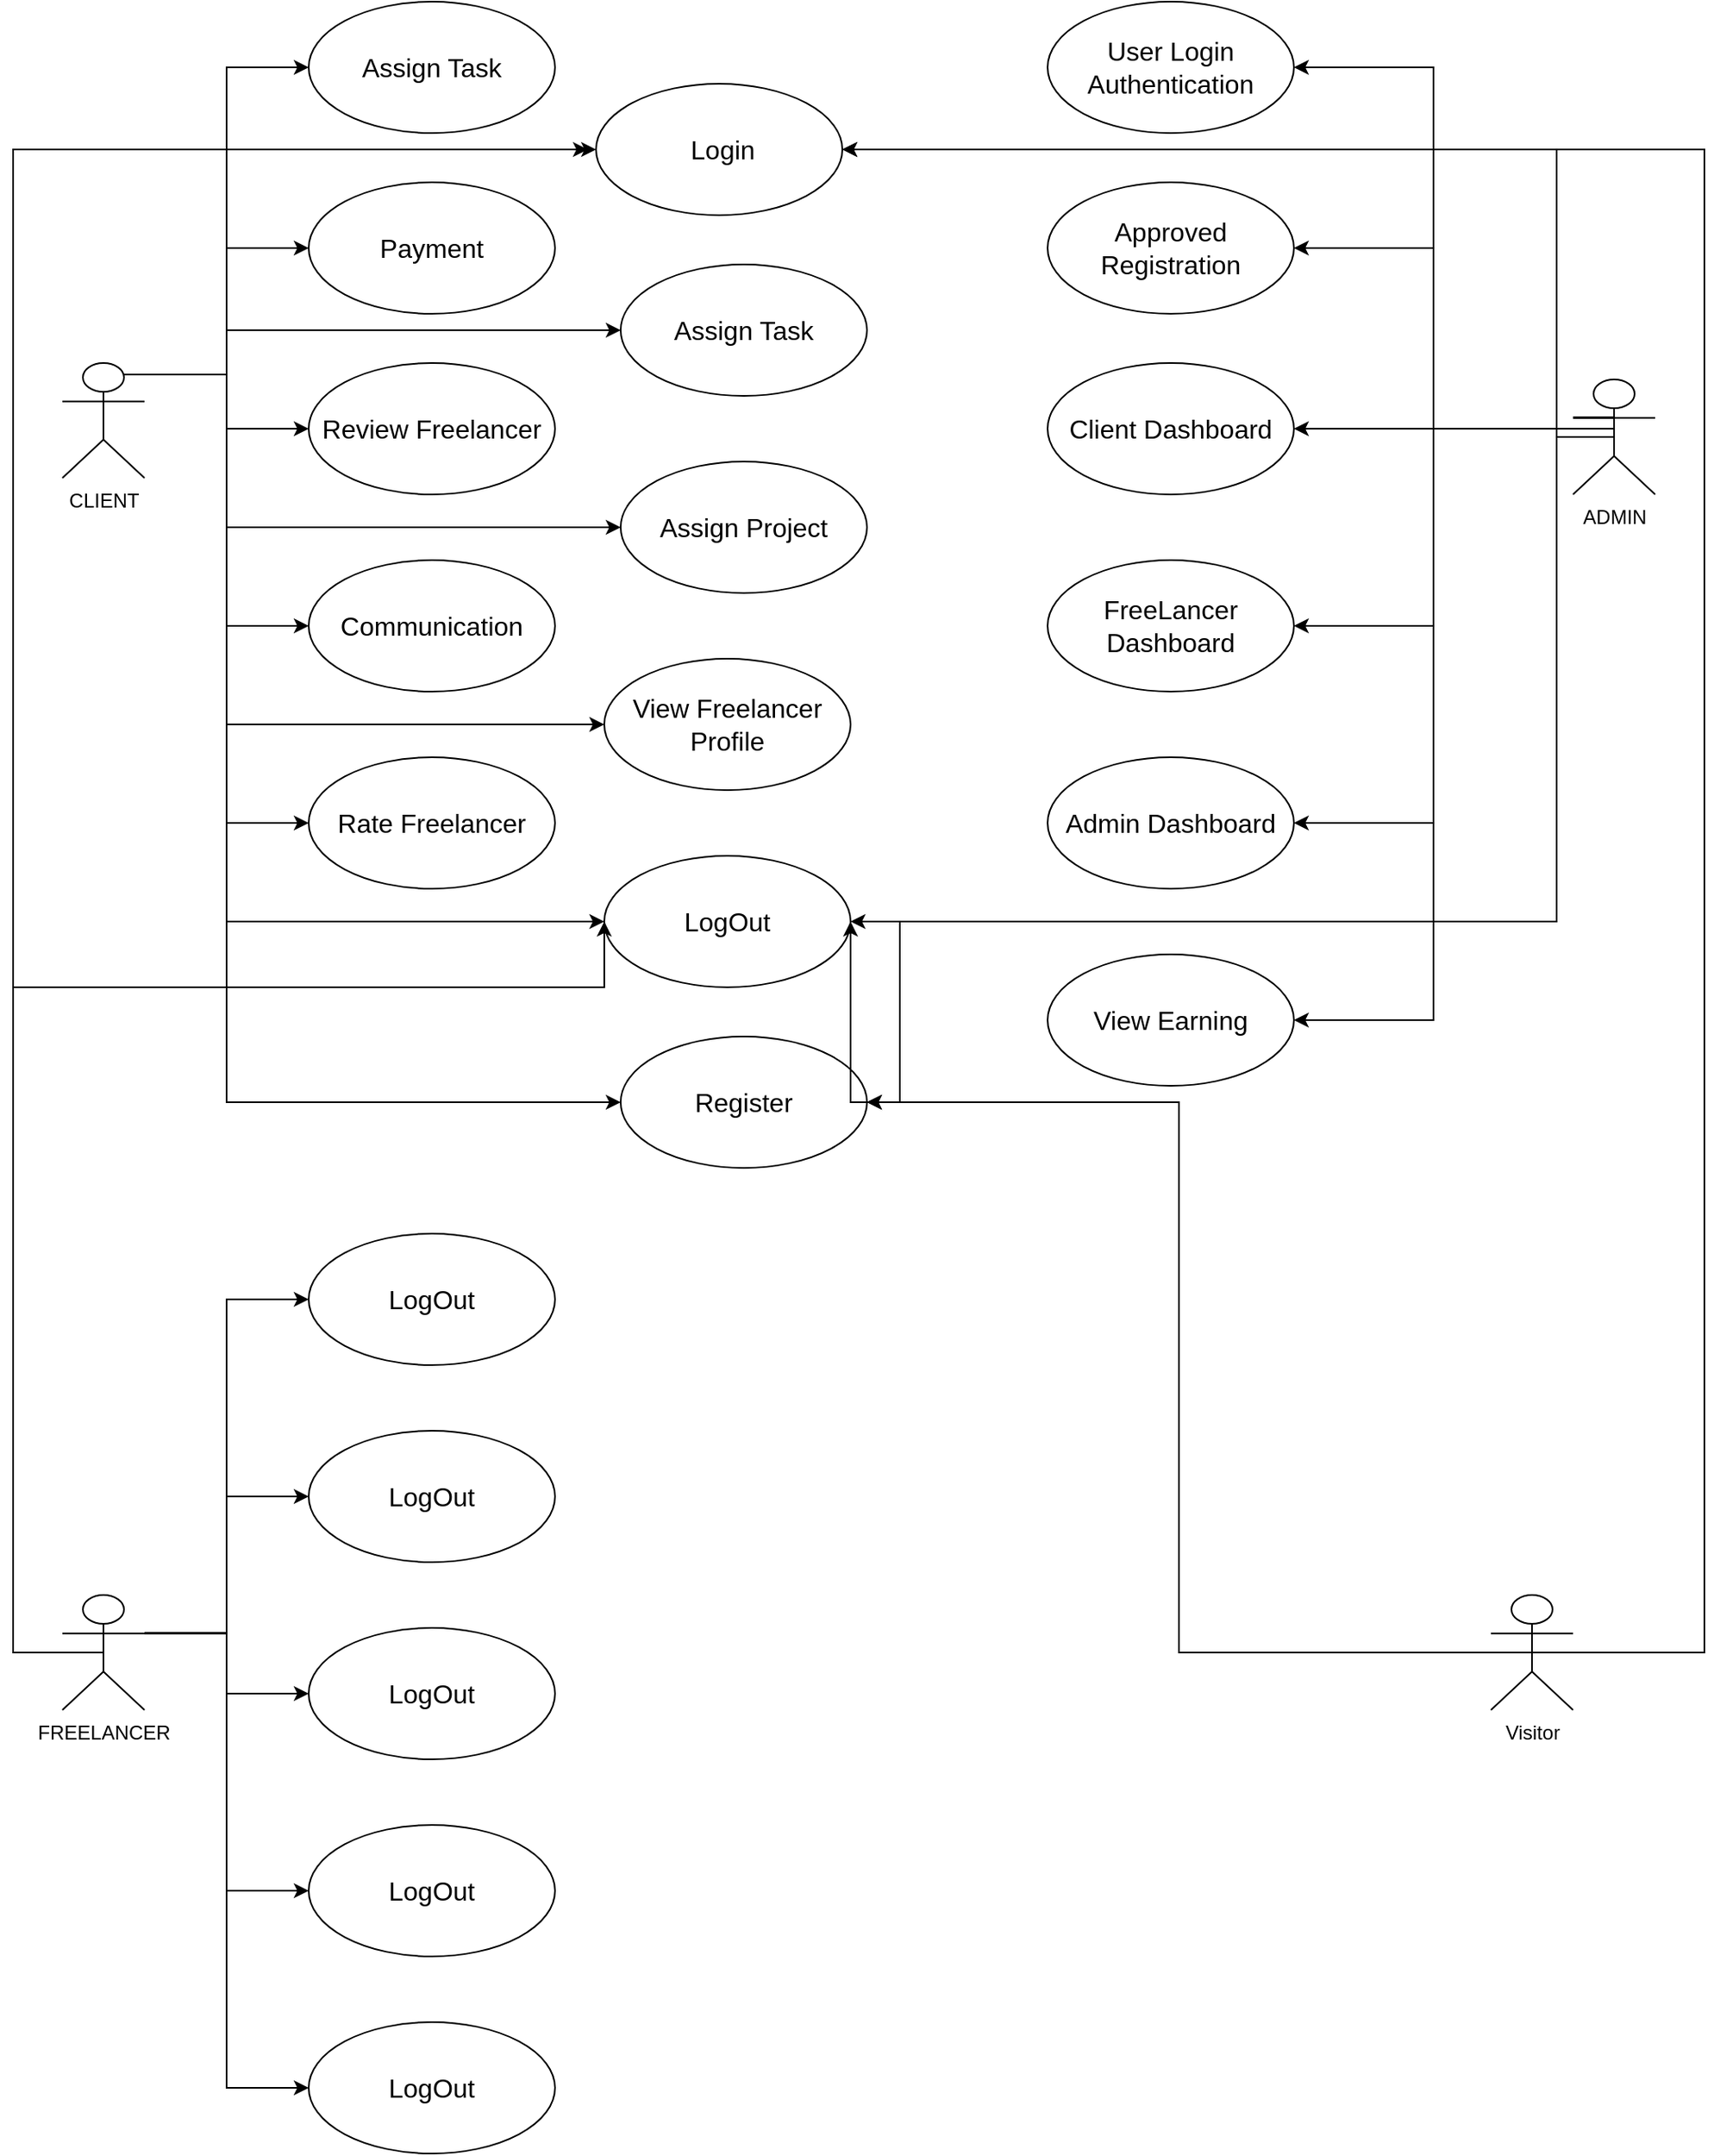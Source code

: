 <mxfile version="22.1.5" type="device">
  <diagram name="Page-1" id="irZQBJdY_SLZTEjegize">
    <mxGraphModel dx="677" dy="1516" grid="1" gridSize="10" guides="1" tooltips="1" connect="1" arrows="1" fold="1" page="1" pageScale="1" pageWidth="850" pageHeight="1100" math="0" shadow="0">
      <root>
        <mxCell id="0" />
        <mxCell id="1" parent="0" />
        <mxCell id="iQG19KCkYfJU7SetR6nb-1" value="Assign Task" style="ellipse;whiteSpace=wrap;html=1;fontSize=16;" vertex="1" parent="1">
          <mxGeometry x="250" y="-1100" width="150" height="80" as="geometry" />
        </mxCell>
        <mxCell id="iQG19KCkYfJU7SetR6nb-2" value="Payment" style="ellipse;whiteSpace=wrap;html=1;fontSize=16;" vertex="1" parent="1">
          <mxGeometry x="250" y="-990" width="150" height="80" as="geometry" />
        </mxCell>
        <mxCell id="iQG19KCkYfJU7SetR6nb-3" value="Review Freelancer" style="ellipse;whiteSpace=wrap;html=1;fontSize=16;" vertex="1" parent="1">
          <mxGeometry x="250" y="-880" width="150" height="80" as="geometry" />
        </mxCell>
        <mxCell id="iQG19KCkYfJU7SetR6nb-4" value="Communication" style="ellipse;whiteSpace=wrap;html=1;fontSize=16;" vertex="1" parent="1">
          <mxGeometry x="250" y="-760" width="150" height="80" as="geometry" />
        </mxCell>
        <mxCell id="iQG19KCkYfJU7SetR6nb-5" value="Rate Freelancer" style="ellipse;whiteSpace=wrap;html=1;fontSize=16;" vertex="1" parent="1">
          <mxGeometry x="250" y="-640" width="150" height="80" as="geometry" />
        </mxCell>
        <mxCell id="iQG19KCkYfJU7SetR6nb-25" style="edgeStyle=orthogonalEdgeStyle;rounded=0;orthogonalLoop=1;jettySize=auto;html=1;exitX=0.25;exitY=0.1;exitDx=0;exitDy=0;exitPerimeter=0;entryX=0;entryY=0.5;entryDx=0;entryDy=0;" edge="1" parent="1" source="iQG19KCkYfJU7SetR6nb-16" target="iQG19KCkYfJU7SetR6nb-1">
          <mxGeometry relative="1" as="geometry" />
        </mxCell>
        <mxCell id="iQG19KCkYfJU7SetR6nb-28" style="edgeStyle=orthogonalEdgeStyle;rounded=0;orthogonalLoop=1;jettySize=auto;html=1;exitX=0.75;exitY=0.1;exitDx=0;exitDy=0;exitPerimeter=0;entryX=0;entryY=0.5;entryDx=0;entryDy=0;" edge="1" parent="1" source="iQG19KCkYfJU7SetR6nb-16" target="iQG19KCkYfJU7SetR6nb-2">
          <mxGeometry relative="1" as="geometry" />
        </mxCell>
        <mxCell id="iQG19KCkYfJU7SetR6nb-29" style="edgeStyle=orthogonalEdgeStyle;rounded=0;orthogonalLoop=1;jettySize=auto;html=1;exitX=0.75;exitY=0.1;exitDx=0;exitDy=0;exitPerimeter=0;" edge="1" parent="1" source="iQG19KCkYfJU7SetR6nb-16" target="iQG19KCkYfJU7SetR6nb-3">
          <mxGeometry relative="1" as="geometry" />
        </mxCell>
        <mxCell id="iQG19KCkYfJU7SetR6nb-30" style="edgeStyle=orthogonalEdgeStyle;rounded=0;orthogonalLoop=1;jettySize=auto;html=1;exitX=0.75;exitY=0.1;exitDx=0;exitDy=0;exitPerimeter=0;entryX=0;entryY=0.5;entryDx=0;entryDy=0;" edge="1" parent="1" source="iQG19KCkYfJU7SetR6nb-16" target="iQG19KCkYfJU7SetR6nb-4">
          <mxGeometry relative="1" as="geometry" />
        </mxCell>
        <mxCell id="iQG19KCkYfJU7SetR6nb-31" style="edgeStyle=orthogonalEdgeStyle;rounded=0;orthogonalLoop=1;jettySize=auto;html=1;exitX=0.75;exitY=0.1;exitDx=0;exitDy=0;exitPerimeter=0;entryX=0;entryY=0.5;entryDx=0;entryDy=0;" edge="1" parent="1" source="iQG19KCkYfJU7SetR6nb-16" target="iQG19KCkYfJU7SetR6nb-5">
          <mxGeometry relative="1" as="geometry" />
        </mxCell>
        <mxCell id="iQG19KCkYfJU7SetR6nb-32" style="edgeStyle=orthogonalEdgeStyle;rounded=0;orthogonalLoop=1;jettySize=auto;html=1;exitX=0.75;exitY=0.1;exitDx=0;exitDy=0;exitPerimeter=0;entryX=0;entryY=0.5;entryDx=0;entryDy=0;" edge="1" parent="1" source="iQG19KCkYfJU7SetR6nb-16" target="iQG19KCkYfJU7SetR6nb-17">
          <mxGeometry relative="1" as="geometry">
            <Array as="points">
              <mxPoint x="200" y="-873" />
              <mxPoint x="200" y="-1010" />
            </Array>
          </mxGeometry>
        </mxCell>
        <mxCell id="iQG19KCkYfJU7SetR6nb-33" style="edgeStyle=orthogonalEdgeStyle;rounded=0;orthogonalLoop=1;jettySize=auto;html=1;exitX=0.75;exitY=0.1;exitDx=0;exitDy=0;exitPerimeter=0;" edge="1" parent="1" source="iQG19KCkYfJU7SetR6nb-16" target="iQG19KCkYfJU7SetR6nb-18">
          <mxGeometry relative="1" as="geometry">
            <Array as="points">
              <mxPoint x="200" y="-873" />
              <mxPoint x="200" y="-900" />
            </Array>
          </mxGeometry>
        </mxCell>
        <mxCell id="iQG19KCkYfJU7SetR6nb-34" style="edgeStyle=orthogonalEdgeStyle;rounded=0;orthogonalLoop=1;jettySize=auto;html=1;exitX=0.75;exitY=0.1;exitDx=0;exitDy=0;exitPerimeter=0;" edge="1" parent="1" source="iQG19KCkYfJU7SetR6nb-16" target="iQG19KCkYfJU7SetR6nb-19">
          <mxGeometry relative="1" as="geometry">
            <Array as="points">
              <mxPoint x="200" y="-873" />
              <mxPoint x="200" y="-780" />
            </Array>
          </mxGeometry>
        </mxCell>
        <mxCell id="iQG19KCkYfJU7SetR6nb-35" style="edgeStyle=orthogonalEdgeStyle;rounded=0;orthogonalLoop=1;jettySize=auto;html=1;exitX=0.75;exitY=0.1;exitDx=0;exitDy=0;exitPerimeter=0;entryX=0;entryY=0.5;entryDx=0;entryDy=0;" edge="1" parent="1" source="iQG19KCkYfJU7SetR6nb-16" target="iQG19KCkYfJU7SetR6nb-20">
          <mxGeometry relative="1" as="geometry">
            <Array as="points">
              <mxPoint x="200" y="-873" />
              <mxPoint x="200" y="-660" />
              <mxPoint x="430" y="-660" />
            </Array>
          </mxGeometry>
        </mxCell>
        <mxCell id="iQG19KCkYfJU7SetR6nb-36" style="edgeStyle=orthogonalEdgeStyle;rounded=0;orthogonalLoop=1;jettySize=auto;html=1;exitX=0.75;exitY=0.1;exitDx=0;exitDy=0;exitPerimeter=0;entryX=0;entryY=0.5;entryDx=0;entryDy=0;" edge="1" parent="1" source="iQG19KCkYfJU7SetR6nb-16" target="iQG19KCkYfJU7SetR6nb-21">
          <mxGeometry relative="1" as="geometry">
            <Array as="points">
              <mxPoint x="200" y="-873" />
              <mxPoint x="200" y="-540" />
              <mxPoint x="430" y="-540" />
            </Array>
          </mxGeometry>
        </mxCell>
        <mxCell id="iQG19KCkYfJU7SetR6nb-77" style="edgeStyle=orthogonalEdgeStyle;rounded=0;orthogonalLoop=1;jettySize=auto;html=1;exitX=0.75;exitY=0.1;exitDx=0;exitDy=0;exitPerimeter=0;entryX=0;entryY=0.5;entryDx=0;entryDy=0;" edge="1" parent="1" source="iQG19KCkYfJU7SetR6nb-16" target="iQG19KCkYfJU7SetR6nb-75">
          <mxGeometry relative="1" as="geometry">
            <mxPoint x="380" y="-430" as="targetPoint" />
            <Array as="points">
              <mxPoint x="200" y="-873" />
              <mxPoint x="200" y="-430" />
            </Array>
          </mxGeometry>
        </mxCell>
        <mxCell id="iQG19KCkYfJU7SetR6nb-16" value="CLIENT" style="shape=umlActor;verticalLabelPosition=bottom;verticalAlign=top;html=1;outlineConnect=0;" vertex="1" parent="1">
          <mxGeometry x="100" y="-880" width="50" height="70" as="geometry" />
        </mxCell>
        <mxCell id="iQG19KCkYfJU7SetR6nb-17" value="&amp;nbsp;Login" style="ellipse;whiteSpace=wrap;html=1;fontSize=16;" vertex="1" parent="1">
          <mxGeometry x="425" y="-1050" width="150" height="80" as="geometry" />
        </mxCell>
        <mxCell id="iQG19KCkYfJU7SetR6nb-18" value="Assign Task" style="ellipse;whiteSpace=wrap;html=1;fontSize=16;" vertex="1" parent="1">
          <mxGeometry x="440" y="-940" width="150" height="80" as="geometry" />
        </mxCell>
        <mxCell id="iQG19KCkYfJU7SetR6nb-19" value="Assign Project" style="ellipse;whiteSpace=wrap;html=1;fontSize=16;" vertex="1" parent="1">
          <mxGeometry x="440" y="-820" width="150" height="80" as="geometry" />
        </mxCell>
        <mxCell id="iQG19KCkYfJU7SetR6nb-20" value="View Freelancer Profile" style="ellipse;whiteSpace=wrap;html=1;fontSize=16;" vertex="1" parent="1">
          <mxGeometry x="430" y="-700" width="150" height="80" as="geometry" />
        </mxCell>
        <mxCell id="iQG19KCkYfJU7SetR6nb-21" value="LogOut" style="ellipse;whiteSpace=wrap;html=1;fontSize=16;" vertex="1" parent="1">
          <mxGeometry x="430" y="-580" width="150" height="80" as="geometry" />
        </mxCell>
        <mxCell id="iQG19KCkYfJU7SetR6nb-38" value="User Login Authentication" style="ellipse;whiteSpace=wrap;html=1;fontSize=16;" vertex="1" parent="1">
          <mxGeometry x="700" y="-1100" width="150" height="80" as="geometry" />
        </mxCell>
        <mxCell id="iQG19KCkYfJU7SetR6nb-48" style="edgeStyle=orthogonalEdgeStyle;rounded=0;orthogonalLoop=1;jettySize=auto;html=1;exitX=0;exitY=0.333;exitDx=0;exitDy=0;exitPerimeter=0;entryX=1;entryY=0.5;entryDx=0;entryDy=0;" edge="1" parent="1" source="iQG19KCkYfJU7SetR6nb-40" target="iQG19KCkYfJU7SetR6nb-38">
          <mxGeometry relative="1" as="geometry">
            <Array as="points">
              <mxPoint x="1045" y="-847" />
              <mxPoint x="1045" y="-840" />
              <mxPoint x="935" y="-840" />
              <mxPoint x="935" y="-1060" />
            </Array>
          </mxGeometry>
        </mxCell>
        <mxCell id="iQG19KCkYfJU7SetR6nb-49" style="edgeStyle=orthogonalEdgeStyle;rounded=0;orthogonalLoop=1;jettySize=auto;html=1;exitX=0;exitY=0.333;exitDx=0;exitDy=0;exitPerimeter=0;entryX=1;entryY=0.5;entryDx=0;entryDy=0;" edge="1" parent="1" source="iQG19KCkYfJU7SetR6nb-40" target="iQG19KCkYfJU7SetR6nb-42">
          <mxGeometry relative="1" as="geometry">
            <Array as="points">
              <mxPoint x="1045" y="-847" />
              <mxPoint x="1045" y="-840" />
              <mxPoint x="935" y="-840" />
              <mxPoint x="935" y="-950" />
            </Array>
          </mxGeometry>
        </mxCell>
        <mxCell id="iQG19KCkYfJU7SetR6nb-50" style="edgeStyle=orthogonalEdgeStyle;rounded=0;orthogonalLoop=1;jettySize=auto;html=1;exitX=0;exitY=0.333;exitDx=0;exitDy=0;exitPerimeter=0;entryX=1;entryY=0.5;entryDx=0;entryDy=0;" edge="1" parent="1" source="iQG19KCkYfJU7SetR6nb-40" target="iQG19KCkYfJU7SetR6nb-43">
          <mxGeometry relative="1" as="geometry">
            <Array as="points">
              <mxPoint x="1045" y="-847" />
              <mxPoint x="1045" y="-840" />
            </Array>
          </mxGeometry>
        </mxCell>
        <mxCell id="iQG19KCkYfJU7SetR6nb-51" style="edgeStyle=orthogonalEdgeStyle;rounded=0;orthogonalLoop=1;jettySize=auto;html=1;exitX=0;exitY=0.333;exitDx=0;exitDy=0;exitPerimeter=0;entryX=1;entryY=0.5;entryDx=0;entryDy=0;" edge="1" parent="1" source="iQG19KCkYfJU7SetR6nb-40" target="iQG19KCkYfJU7SetR6nb-44">
          <mxGeometry relative="1" as="geometry">
            <Array as="points">
              <mxPoint x="1045" y="-847" />
              <mxPoint x="1045" y="-840" />
              <mxPoint x="935" y="-840" />
              <mxPoint x="935" y="-720" />
            </Array>
          </mxGeometry>
        </mxCell>
        <mxCell id="iQG19KCkYfJU7SetR6nb-52" style="edgeStyle=orthogonalEdgeStyle;rounded=0;orthogonalLoop=1;jettySize=auto;html=1;exitX=0;exitY=0.333;exitDx=0;exitDy=0;exitPerimeter=0;entryX=1;entryY=0.5;entryDx=0;entryDy=0;" edge="1" parent="1" source="iQG19KCkYfJU7SetR6nb-40" target="iQG19KCkYfJU7SetR6nb-45">
          <mxGeometry relative="1" as="geometry">
            <Array as="points">
              <mxPoint x="1045" y="-847" />
              <mxPoint x="1045" y="-840" />
              <mxPoint x="935" y="-840" />
              <mxPoint x="935" y="-600" />
            </Array>
          </mxGeometry>
        </mxCell>
        <mxCell id="iQG19KCkYfJU7SetR6nb-53" style="edgeStyle=orthogonalEdgeStyle;rounded=0;orthogonalLoop=1;jettySize=auto;html=1;exitX=0;exitY=0.333;exitDx=0;exitDy=0;exitPerimeter=0;entryX=1;entryY=0.5;entryDx=0;entryDy=0;" edge="1" parent="1" source="iQG19KCkYfJU7SetR6nb-40" target="iQG19KCkYfJU7SetR6nb-47">
          <mxGeometry relative="1" as="geometry">
            <Array as="points">
              <mxPoint x="1045" y="-847" />
              <mxPoint x="1045" y="-840" />
              <mxPoint x="935" y="-840" />
              <mxPoint x="935" y="-480" />
            </Array>
          </mxGeometry>
        </mxCell>
        <mxCell id="iQG19KCkYfJU7SetR6nb-58" style="edgeStyle=orthogonalEdgeStyle;rounded=0;orthogonalLoop=1;jettySize=auto;html=1;exitX=0.5;exitY=0.5;exitDx=0;exitDy=0;exitPerimeter=0;entryX=1;entryY=0.5;entryDx=0;entryDy=0;" edge="1" parent="1" source="iQG19KCkYfJU7SetR6nb-40" target="iQG19KCkYfJU7SetR6nb-21">
          <mxGeometry relative="1" as="geometry">
            <Array as="points">
              <mxPoint x="1045" y="-840" />
              <mxPoint x="1010" y="-840" />
              <mxPoint x="1010" y="-540" />
            </Array>
          </mxGeometry>
        </mxCell>
        <mxCell id="iQG19KCkYfJU7SetR6nb-59" style="edgeStyle=orthogonalEdgeStyle;rounded=0;orthogonalLoop=1;jettySize=auto;html=1;exitX=0.5;exitY=0.5;exitDx=0;exitDy=0;exitPerimeter=0;entryX=1;entryY=0.5;entryDx=0;entryDy=0;" edge="1" parent="1" source="iQG19KCkYfJU7SetR6nb-40" target="iQG19KCkYfJU7SetR6nb-17">
          <mxGeometry relative="1" as="geometry">
            <Array as="points">
              <mxPoint x="1045" y="-840" />
              <mxPoint x="1010" y="-840" />
              <mxPoint x="1010" y="-1010" />
            </Array>
          </mxGeometry>
        </mxCell>
        <mxCell id="iQG19KCkYfJU7SetR6nb-40" value="ADMIN" style="shape=umlActor;verticalLabelPosition=bottom;verticalAlign=top;html=1;outlineConnect=0;" vertex="1" parent="1">
          <mxGeometry x="1020" y="-870" width="50" height="70" as="geometry" />
        </mxCell>
        <mxCell id="iQG19KCkYfJU7SetR6nb-42" value="Approved Registration" style="ellipse;whiteSpace=wrap;html=1;fontSize=16;" vertex="1" parent="1">
          <mxGeometry x="700" y="-990" width="150" height="80" as="geometry" />
        </mxCell>
        <mxCell id="iQG19KCkYfJU7SetR6nb-43" value="Client Dashboard" style="ellipse;whiteSpace=wrap;html=1;fontSize=16;" vertex="1" parent="1">
          <mxGeometry x="700" y="-880" width="150" height="80" as="geometry" />
        </mxCell>
        <mxCell id="iQG19KCkYfJU7SetR6nb-44" value="FreeLancer Dashboard" style="ellipse;whiteSpace=wrap;html=1;fontSize=16;" vertex="1" parent="1">
          <mxGeometry x="700" y="-760" width="150" height="80" as="geometry" />
        </mxCell>
        <mxCell id="iQG19KCkYfJU7SetR6nb-45" value="Admin Dashboard" style="ellipse;whiteSpace=wrap;html=1;fontSize=16;" vertex="1" parent="1">
          <mxGeometry x="700" y="-640" width="150" height="80" as="geometry" />
        </mxCell>
        <mxCell id="iQG19KCkYfJU7SetR6nb-47" value="View Earning" style="ellipse;whiteSpace=wrap;html=1;fontSize=16;" vertex="1" parent="1">
          <mxGeometry x="700" y="-520" width="150" height="80" as="geometry" />
        </mxCell>
        <mxCell id="iQG19KCkYfJU7SetR6nb-68" style="edgeStyle=orthogonalEdgeStyle;rounded=0;orthogonalLoop=1;jettySize=auto;html=1;exitX=0.5;exitY=0;exitDx=0;exitDy=0;exitPerimeter=0;" edge="1" parent="1" source="iQG19KCkYfJU7SetR6nb-61">
          <mxGeometry relative="1" as="geometry">
            <mxPoint x="420" y="-1010" as="targetPoint" />
            <Array as="points">
              <mxPoint x="125" y="-95" />
              <mxPoint x="70" y="-95" />
              <mxPoint x="70" y="-1010" />
            </Array>
          </mxGeometry>
        </mxCell>
        <mxCell id="iQG19KCkYfJU7SetR6nb-69" style="edgeStyle=orthogonalEdgeStyle;rounded=0;orthogonalLoop=1;jettySize=auto;html=1;exitX=0.5;exitY=0.5;exitDx=0;exitDy=0;exitPerimeter=0;entryX=0;entryY=0.5;entryDx=0;entryDy=0;" edge="1" parent="1" source="iQG19KCkYfJU7SetR6nb-61" target="iQG19KCkYfJU7SetR6nb-21">
          <mxGeometry relative="1" as="geometry">
            <Array as="points">
              <mxPoint x="70" y="-95" />
              <mxPoint x="70" y="-500" />
              <mxPoint x="430" y="-500" />
            </Array>
          </mxGeometry>
        </mxCell>
        <mxCell id="iQG19KCkYfJU7SetR6nb-79" style="edgeStyle=orthogonalEdgeStyle;rounded=0;orthogonalLoop=1;jettySize=auto;html=1;exitX=1;exitY=0.333;exitDx=0;exitDy=0;exitPerimeter=0;entryX=0;entryY=0.5;entryDx=0;entryDy=0;" edge="1" parent="1" source="iQG19KCkYfJU7SetR6nb-61" target="iQG19KCkYfJU7SetR6nb-70">
          <mxGeometry relative="1" as="geometry" />
        </mxCell>
        <mxCell id="iQG19KCkYfJU7SetR6nb-80" style="edgeStyle=orthogonalEdgeStyle;rounded=0;orthogonalLoop=1;jettySize=auto;html=1;exitX=1;exitY=0.333;exitDx=0;exitDy=0;exitPerimeter=0;entryX=0;entryY=0.5;entryDx=0;entryDy=0;" edge="1" parent="1" source="iQG19KCkYfJU7SetR6nb-61" target="iQG19KCkYfJU7SetR6nb-71">
          <mxGeometry relative="1" as="geometry">
            <mxPoint x="220" y="-180" as="targetPoint" />
          </mxGeometry>
        </mxCell>
        <mxCell id="iQG19KCkYfJU7SetR6nb-81" style="edgeStyle=orthogonalEdgeStyle;rounded=0;orthogonalLoop=1;jettySize=auto;html=1;exitX=1;exitY=0.333;exitDx=0;exitDy=0;exitPerimeter=0;entryX=0;entryY=0.5;entryDx=0;entryDy=0;" edge="1" parent="1" source="iQG19KCkYfJU7SetR6nb-61" target="iQG19KCkYfJU7SetR6nb-72">
          <mxGeometry relative="1" as="geometry" />
        </mxCell>
        <mxCell id="iQG19KCkYfJU7SetR6nb-82" style="edgeStyle=orthogonalEdgeStyle;rounded=0;orthogonalLoop=1;jettySize=auto;html=1;exitX=1;exitY=0.333;exitDx=0;exitDy=0;exitPerimeter=0;entryX=0;entryY=0.5;entryDx=0;entryDy=0;" edge="1" parent="1" source="iQG19KCkYfJU7SetR6nb-61" target="iQG19KCkYfJU7SetR6nb-73">
          <mxGeometry relative="1" as="geometry" />
        </mxCell>
        <mxCell id="iQG19KCkYfJU7SetR6nb-83" style="edgeStyle=orthogonalEdgeStyle;rounded=0;orthogonalLoop=1;jettySize=auto;html=1;exitX=1;exitY=0.333;exitDx=0;exitDy=0;exitPerimeter=0;entryX=0;entryY=0.5;entryDx=0;entryDy=0;" edge="1" parent="1" source="iQG19KCkYfJU7SetR6nb-61" target="iQG19KCkYfJU7SetR6nb-74">
          <mxGeometry relative="1" as="geometry" />
        </mxCell>
        <mxCell id="iQG19KCkYfJU7SetR6nb-61" value="FREELANCER" style="shape=umlActor;verticalLabelPosition=bottom;verticalAlign=top;html=1;outlineConnect=0;" vertex="1" parent="1">
          <mxGeometry x="100" y="-130" width="50" height="70" as="geometry" />
        </mxCell>
        <mxCell id="iQG19KCkYfJU7SetR6nb-70" value="LogOut" style="ellipse;whiteSpace=wrap;html=1;fontSize=16;" vertex="1" parent="1">
          <mxGeometry x="250" y="-350" width="150" height="80" as="geometry" />
        </mxCell>
        <mxCell id="iQG19KCkYfJU7SetR6nb-71" value="LogOut" style="ellipse;whiteSpace=wrap;html=1;fontSize=16;" vertex="1" parent="1">
          <mxGeometry x="250" y="-230" width="150" height="80" as="geometry" />
        </mxCell>
        <mxCell id="iQG19KCkYfJU7SetR6nb-72" value="LogOut" style="ellipse;whiteSpace=wrap;html=1;fontSize=16;" vertex="1" parent="1">
          <mxGeometry x="250" y="-110" width="150" height="80" as="geometry" />
        </mxCell>
        <mxCell id="iQG19KCkYfJU7SetR6nb-73" value="LogOut" style="ellipse;whiteSpace=wrap;html=1;fontSize=16;" vertex="1" parent="1">
          <mxGeometry x="250" y="10" width="150" height="80" as="geometry" />
        </mxCell>
        <mxCell id="iQG19KCkYfJU7SetR6nb-74" value="LogOut" style="ellipse;whiteSpace=wrap;html=1;fontSize=16;" vertex="1" parent="1">
          <mxGeometry x="250" y="130" width="150" height="80" as="geometry" />
        </mxCell>
        <mxCell id="iQG19KCkYfJU7SetR6nb-75" value="Register" style="ellipse;whiteSpace=wrap;html=1;fontSize=16;" vertex="1" parent="1">
          <mxGeometry x="440" y="-470" width="150" height="80" as="geometry" />
        </mxCell>
        <mxCell id="iQG19KCkYfJU7SetR6nb-76" style="edgeStyle=orthogonalEdgeStyle;rounded=0;orthogonalLoop=1;jettySize=auto;html=1;exitX=0.5;exitY=0.5;exitDx=0;exitDy=0;exitPerimeter=0;" edge="1" parent="1" source="iQG19KCkYfJU7SetR6nb-40">
          <mxGeometry relative="1" as="geometry">
            <mxPoint x="590" y="-430" as="targetPoint" />
            <Array as="points">
              <mxPoint x="1010" y="-835" />
              <mxPoint x="1010" y="-540" />
              <mxPoint x="610" y="-540" />
              <mxPoint x="610" y="-430" />
            </Array>
          </mxGeometry>
        </mxCell>
        <mxCell id="iQG19KCkYfJU7SetR6nb-88" style="edgeStyle=orthogonalEdgeStyle;rounded=0;orthogonalLoop=1;jettySize=auto;html=1;exitX=0.5;exitY=0.5;exitDx=0;exitDy=0;exitPerimeter=0;entryX=1;entryY=0.5;entryDx=0;entryDy=0;" edge="1" parent="1" source="iQG19KCkYfJU7SetR6nb-85" target="iQG19KCkYfJU7SetR6nb-75">
          <mxGeometry relative="1" as="geometry" />
        </mxCell>
        <mxCell id="iQG19KCkYfJU7SetR6nb-89" style="edgeStyle=orthogonalEdgeStyle;rounded=0;orthogonalLoop=1;jettySize=auto;html=1;exitX=0.5;exitY=0.5;exitDx=0;exitDy=0;exitPerimeter=0;entryX=1;entryY=0.5;entryDx=0;entryDy=0;" edge="1" parent="1" source="iQG19KCkYfJU7SetR6nb-85" target="iQG19KCkYfJU7SetR6nb-17">
          <mxGeometry relative="1" as="geometry">
            <Array as="points">
              <mxPoint x="1100" y="-95" />
              <mxPoint x="1100" y="-1010" />
            </Array>
          </mxGeometry>
        </mxCell>
        <mxCell id="iQG19KCkYfJU7SetR6nb-90" style="edgeStyle=orthogonalEdgeStyle;rounded=0;orthogonalLoop=1;jettySize=auto;html=1;exitX=0.5;exitY=0.5;exitDx=0;exitDy=0;exitPerimeter=0;entryX=1;entryY=0.5;entryDx=0;entryDy=0;" edge="1" parent="1" source="iQG19KCkYfJU7SetR6nb-85" target="iQG19KCkYfJU7SetR6nb-21">
          <mxGeometry relative="1" as="geometry">
            <Array as="points">
              <mxPoint x="780" y="-95" />
              <mxPoint x="780" y="-430" />
              <mxPoint x="580" y="-430" />
            </Array>
          </mxGeometry>
        </mxCell>
        <mxCell id="iQG19KCkYfJU7SetR6nb-85" value="Visitor" style="shape=umlActor;verticalLabelPosition=bottom;verticalAlign=top;html=1;outlineConnect=0;" vertex="1" parent="1">
          <mxGeometry x="970" y="-130" width="50" height="70" as="geometry" />
        </mxCell>
      </root>
    </mxGraphModel>
  </diagram>
</mxfile>
